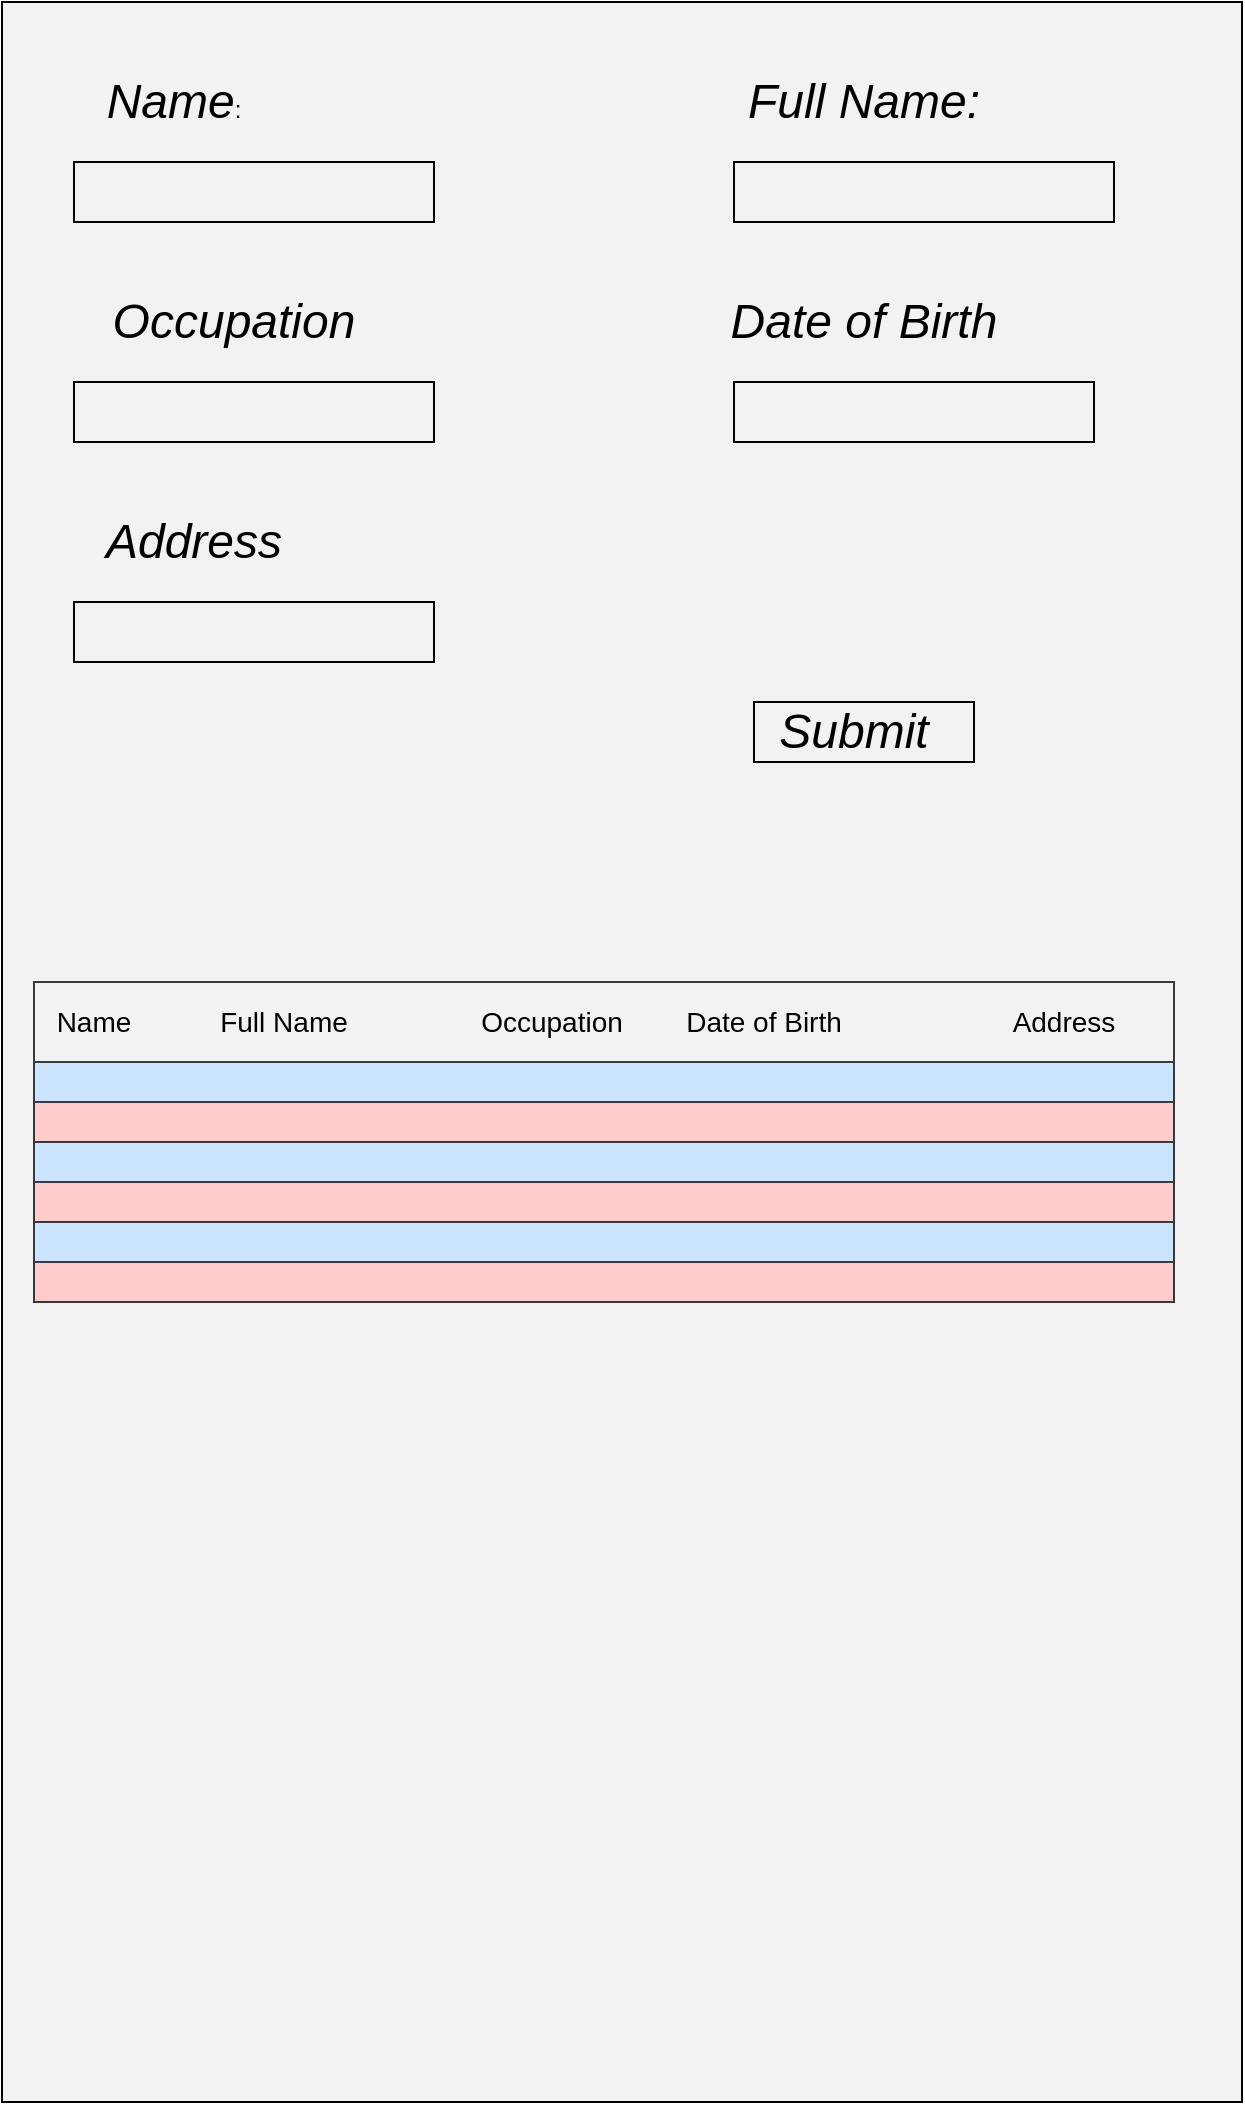 <mxfile version="14.2.4" type="device"><diagram id="nF9Ealhdml3om0gdRE71" name="Page-1"><mxGraphModel dx="1422" dy="794" grid="1" gridSize="10" guides="1" tooltips="1" connect="1" arrows="1" fold="1" page="1" pageScale="1" pageWidth="827" pageHeight="1169" math="0" shadow="0"><root><mxCell id="0"/><mxCell id="1" parent="0"/><mxCell id="y_w5tCOLFvAwNWIAfsb0-1" value="" style="rounded=0;whiteSpace=wrap;html=1;fillColor=#F2F2F2;" vertex="1" parent="1"><mxGeometry x="104" y="150" width="620" height="1050" as="geometry"/></mxCell><mxCell id="y_w5tCOLFvAwNWIAfsb0-2" value="&lt;font style=&quot;font-size: 24px&quot;&gt;&lt;i&gt;Name&lt;/i&gt;&lt;/font&gt;:" style="text;html=1;strokeColor=none;fillColor=none;align=center;verticalAlign=middle;whiteSpace=wrap;rounded=0;" vertex="1" parent="1"><mxGeometry x="170" y="190" width="40" height="20" as="geometry"/></mxCell><mxCell id="y_w5tCOLFvAwNWIAfsb0-3" value="&lt;span style=&quot;font-size: 24px&quot;&gt;&lt;i&gt;Full Name:&lt;/i&gt;&lt;/span&gt;" style="text;html=1;strokeColor=none;fillColor=none;align=center;verticalAlign=middle;whiteSpace=wrap;rounded=0;" vertex="1" parent="1"><mxGeometry x="470" y="190" width="130" height="20" as="geometry"/></mxCell><mxCell id="y_w5tCOLFvAwNWIAfsb0-4" value="" style="rounded=0;whiteSpace=wrap;html=1;fillColor=none;" vertex="1" parent="1"><mxGeometry x="140" y="230" width="180" height="30" as="geometry"/></mxCell><mxCell id="y_w5tCOLFvAwNWIAfsb0-5" value="" style="rounded=0;whiteSpace=wrap;html=1;fillColor=none;" vertex="1" parent="1"><mxGeometry x="470" y="230" width="190" height="30" as="geometry"/></mxCell><mxCell id="y_w5tCOLFvAwNWIAfsb0-7" value="&lt;span style=&quot;font-size: 24px&quot;&gt;&lt;i&gt;Date of Birth&lt;/i&gt;&lt;/span&gt;" style="text;html=1;strokeColor=none;fillColor=none;align=center;verticalAlign=middle;whiteSpace=wrap;rounded=0;" vertex="1" parent="1"><mxGeometry x="455" y="300" width="160" height="20" as="geometry"/></mxCell><mxCell id="y_w5tCOLFvAwNWIAfsb0-8" value="" style="rounded=0;whiteSpace=wrap;html=1;fillColor=none;" vertex="1" parent="1"><mxGeometry x="470" y="340" width="180" height="30" as="geometry"/></mxCell><mxCell id="y_w5tCOLFvAwNWIAfsb0-9" value="&lt;span style=&quot;font-size: 24px&quot;&gt;&lt;i&gt;Occupation&lt;/i&gt;&lt;/span&gt;" style="text;html=1;strokeColor=none;fillColor=none;align=center;verticalAlign=middle;whiteSpace=wrap;rounded=0;" vertex="1" parent="1"><mxGeometry x="140" y="300" width="160" height="20" as="geometry"/></mxCell><mxCell id="y_w5tCOLFvAwNWIAfsb0-10" value="" style="rounded=0;whiteSpace=wrap;html=1;fillColor=none;" vertex="1" parent="1"><mxGeometry x="140" y="340" width="180" height="30" as="geometry"/></mxCell><mxCell id="y_w5tCOLFvAwNWIAfsb0-12" value="&lt;span style=&quot;font-size: 24px&quot;&gt;&lt;i&gt;Address&lt;/i&gt;&lt;/span&gt;" style="text;html=1;strokeColor=none;fillColor=none;align=center;verticalAlign=middle;whiteSpace=wrap;rounded=0;" vertex="1" parent="1"><mxGeometry x="120" y="410" width="160" height="20" as="geometry"/></mxCell><mxCell id="y_w5tCOLFvAwNWIAfsb0-14" value="" style="rounded=0;whiteSpace=wrap;html=1;fillColor=none;" vertex="1" parent="1"><mxGeometry x="140" y="450" width="180" height="30" as="geometry"/></mxCell><mxCell id="y_w5tCOLFvAwNWIAfsb0-20" value="" style="rounded=0;whiteSpace=wrap;html=1;fillColor=none;" vertex="1" parent="1"><mxGeometry x="480" y="500" width="110" height="30" as="geometry"/></mxCell><mxCell id="y_w5tCOLFvAwNWIAfsb0-21" value="&lt;span style=&quot;font-size: 24px&quot;&gt;&lt;i&gt;Submit&lt;/i&gt;&lt;/span&gt;" style="text;html=1;strokeColor=none;fillColor=none;align=center;verticalAlign=middle;whiteSpace=wrap;rounded=0;" vertex="1" parent="1"><mxGeometry x="480" y="505" width="100" height="20" as="geometry"/></mxCell><mxCell id="y_w5tCOLFvAwNWIAfsb0-24" value="&lt;font style=&quot;font-size: 14px&quot;&gt;Name&lt;/font&gt;" style="text;html=1;strokeColor=none;fillColor=none;align=center;verticalAlign=middle;whiteSpace=wrap;rounded=0;" vertex="1" parent="1"><mxGeometry x="130" y="650" width="40" height="20" as="geometry"/></mxCell><mxCell id="y_w5tCOLFvAwNWIAfsb0-25" value="&lt;font style=&quot;font-size: 14px&quot;&gt;Full Name&lt;/font&gt;" style="text;html=1;strokeColor=none;fillColor=none;align=center;verticalAlign=middle;whiteSpace=wrap;rounded=0;" vertex="1" parent="1"><mxGeometry x="210" y="650" width="70" height="20" as="geometry"/></mxCell><mxCell id="y_w5tCOLFvAwNWIAfsb0-26" value="&lt;font style=&quot;font-size: 14px&quot;&gt;Occupation&lt;/font&gt;" style="text;html=1;strokeColor=none;fillColor=none;align=center;verticalAlign=middle;whiteSpace=wrap;rounded=0;" vertex="1" parent="1"><mxGeometry x="344" y="650" width="70" height="20" as="geometry"/></mxCell><mxCell id="y_w5tCOLFvAwNWIAfsb0-27" value="&lt;font style=&quot;font-size: 14px&quot;&gt;Date of Birth&lt;/font&gt;" style="text;html=1;strokeColor=none;fillColor=none;align=center;verticalAlign=middle;whiteSpace=wrap;rounded=0;" vertex="1" parent="1"><mxGeometry x="440" y="650" width="90" height="20" as="geometry"/></mxCell><mxCell id="y_w5tCOLFvAwNWIAfsb0-28" value="&lt;font style=&quot;font-size: 14px&quot;&gt;Address&lt;/font&gt;" style="text;html=1;strokeColor=none;fillColor=none;align=center;verticalAlign=middle;whiteSpace=wrap;rounded=0;" vertex="1" parent="1"><mxGeometry x="590" y="650" width="90" height="20" as="geometry"/></mxCell><mxCell id="y_w5tCOLFvAwNWIAfsb0-29" value="" style="rounded=0;whiteSpace=wrap;html=1;strokeColor=#36393d;fillColor=none;" vertex="1" parent="1"><mxGeometry x="120" y="640" width="570" height="40" as="geometry"/></mxCell><mxCell id="y_w5tCOLFvAwNWIAfsb0-37" value="" style="rounded=0;whiteSpace=wrap;html=1;fillColor=#cce5ff;strokeColor=#36393d;" vertex="1" parent="1"><mxGeometry x="120" y="680" width="570" height="20" as="geometry"/></mxCell><mxCell id="y_w5tCOLFvAwNWIAfsb0-38" value="" style="rounded=0;whiteSpace=wrap;html=1;fillColor=#ffcccc;strokeColor=#36393d;" vertex="1" parent="1"><mxGeometry x="120" y="700" width="570" height="20" as="geometry"/></mxCell><mxCell id="y_w5tCOLFvAwNWIAfsb0-39" value="" style="rounded=0;whiteSpace=wrap;html=1;fillColor=#cce5ff;strokeColor=#36393d;" vertex="1" parent="1"><mxGeometry x="120" y="720" width="570" height="20" as="geometry"/></mxCell><mxCell id="y_w5tCOLFvAwNWIAfsb0-40" value="" style="rounded=0;whiteSpace=wrap;html=1;fillColor=#ffcccc;strokeColor=#36393d;" vertex="1" parent="1"><mxGeometry x="120" y="740" width="570" height="20" as="geometry"/></mxCell><mxCell id="y_w5tCOLFvAwNWIAfsb0-41" value="" style="rounded=0;whiteSpace=wrap;html=1;fillColor=#ffcccc;strokeColor=#36393d;" vertex="1" parent="1"><mxGeometry x="120" y="780" width="570" height="20" as="geometry"/></mxCell><mxCell id="y_w5tCOLFvAwNWIAfsb0-42" value="" style="rounded=0;whiteSpace=wrap;html=1;fillColor=#cce5ff;strokeColor=#36393d;" vertex="1" parent="1"><mxGeometry x="120" y="760" width="570" height="20" as="geometry"/></mxCell></root></mxGraphModel></diagram></mxfile>